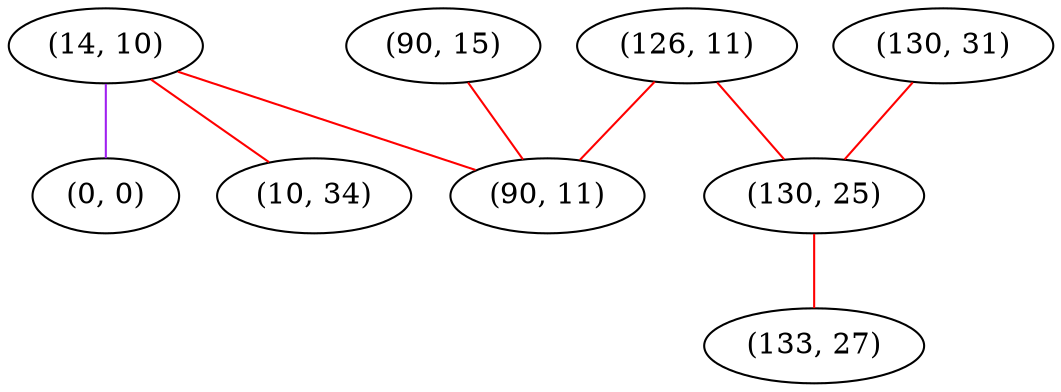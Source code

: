graph "" {
"(90, 15)";
"(14, 10)";
"(130, 31)";
"(126, 11)";
"(0, 0)";
"(90, 11)";
"(130, 25)";
"(133, 27)";
"(10, 34)";
"(90, 15)" -- "(90, 11)"  [color=red, key=0, weight=1];
"(14, 10)" -- "(0, 0)"  [color=purple, key=0, weight=4];
"(14, 10)" -- "(90, 11)"  [color=red, key=0, weight=1];
"(14, 10)" -- "(10, 34)"  [color=red, key=0, weight=1];
"(130, 31)" -- "(130, 25)"  [color=red, key=0, weight=1];
"(126, 11)" -- "(90, 11)"  [color=red, key=0, weight=1];
"(126, 11)" -- "(130, 25)"  [color=red, key=0, weight=1];
"(130, 25)" -- "(133, 27)"  [color=red, key=0, weight=1];
}
